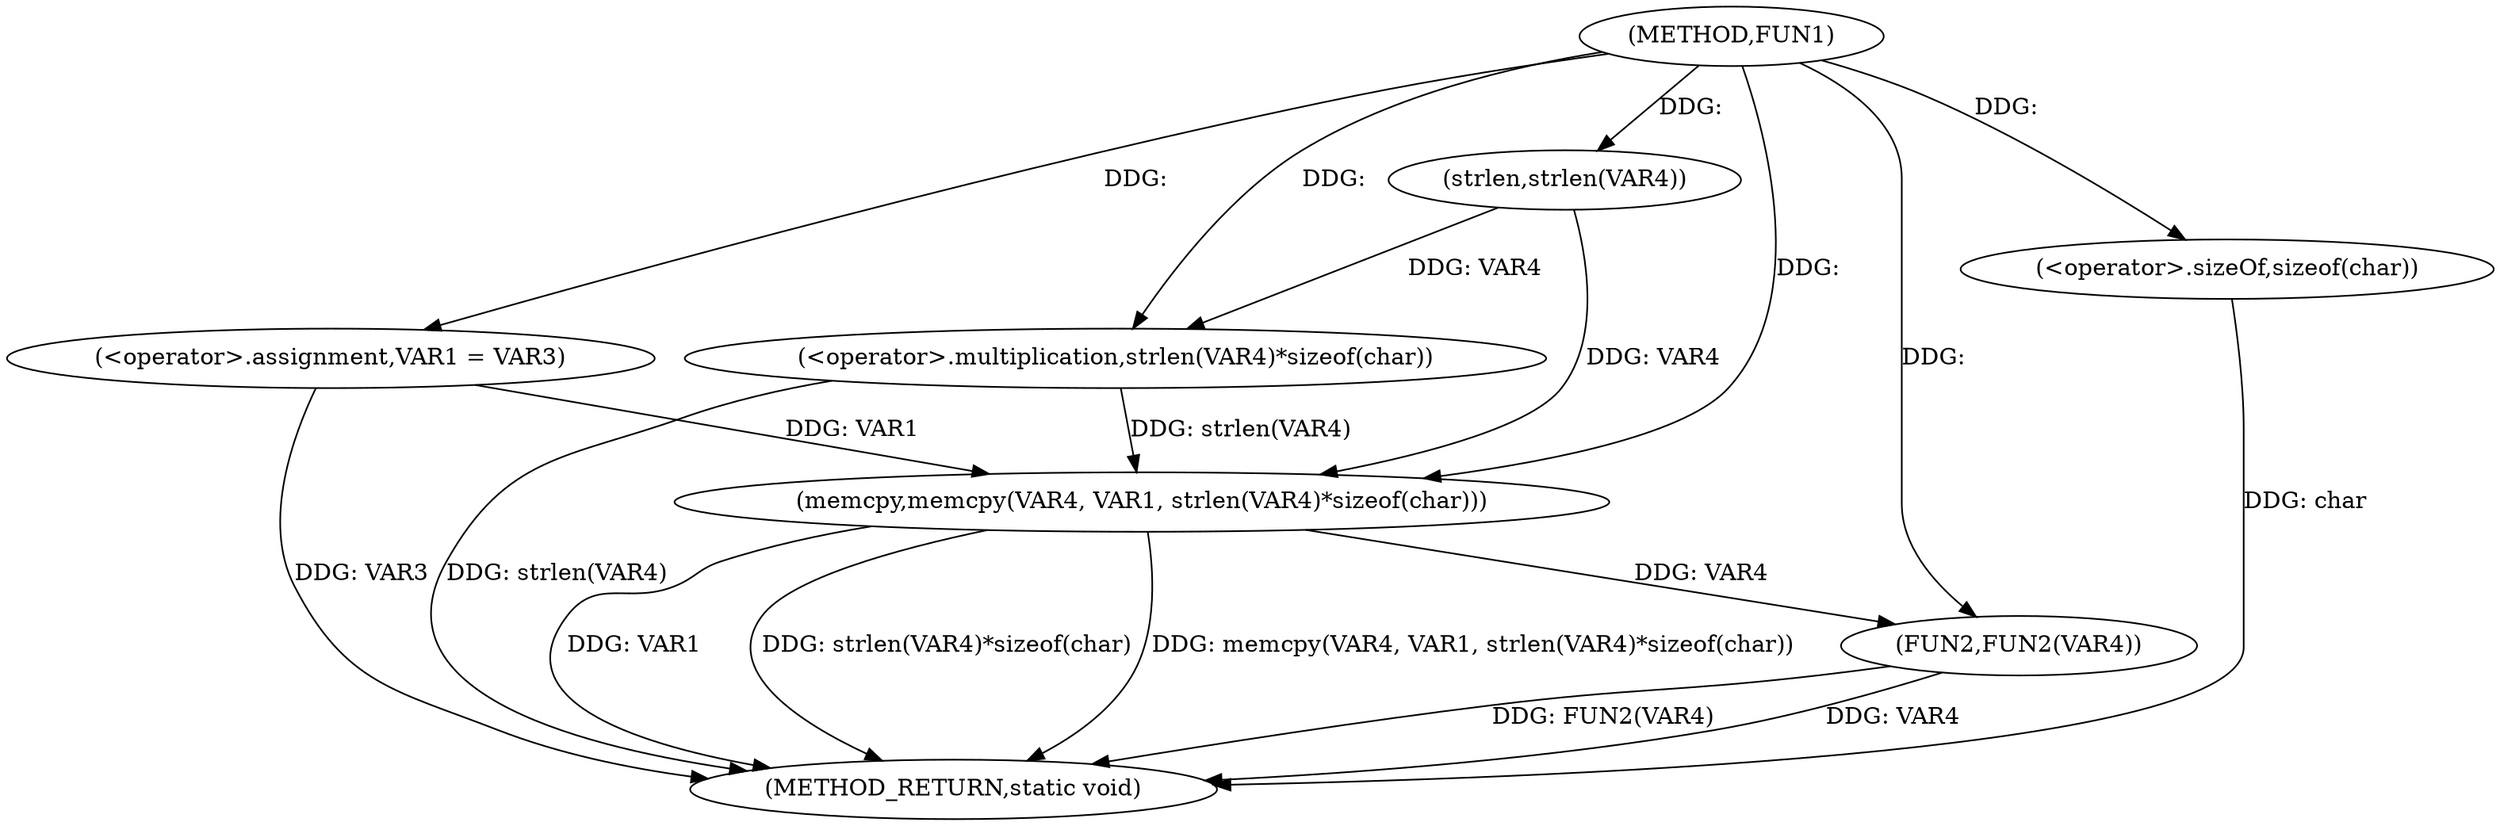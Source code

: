 digraph FUN1 {  
"1000100" [label = "(METHOD,FUN1)" ]
"1000120" [label = "(METHOD_RETURN,static void)" ]
"1000105" [label = "(<operator>.assignment,VAR1 = VAR3)" ]
"1000110" [label = "(memcpy,memcpy(VAR4, VAR1, strlen(VAR4)*sizeof(char)))" ]
"1000113" [label = "(<operator>.multiplication,strlen(VAR4)*sizeof(char))" ]
"1000114" [label = "(strlen,strlen(VAR4))" ]
"1000116" [label = "(<operator>.sizeOf,sizeof(char))" ]
"1000118" [label = "(FUN2,FUN2(VAR4))" ]
  "1000116" -> "1000120"  [ label = "DDG: char"] 
  "1000105" -> "1000120"  [ label = "DDG: VAR3"] 
  "1000113" -> "1000120"  [ label = "DDG: strlen(VAR4)"] 
  "1000118" -> "1000120"  [ label = "DDG: FUN2(VAR4)"] 
  "1000110" -> "1000120"  [ label = "DDG: VAR1"] 
  "1000118" -> "1000120"  [ label = "DDG: VAR4"] 
  "1000110" -> "1000120"  [ label = "DDG: strlen(VAR4)*sizeof(char)"] 
  "1000110" -> "1000120"  [ label = "DDG: memcpy(VAR4, VAR1, strlen(VAR4)*sizeof(char))"] 
  "1000100" -> "1000105"  [ label = "DDG: "] 
  "1000114" -> "1000110"  [ label = "DDG: VAR4"] 
  "1000100" -> "1000110"  [ label = "DDG: "] 
  "1000105" -> "1000110"  [ label = "DDG: VAR1"] 
  "1000113" -> "1000110"  [ label = "DDG: strlen(VAR4)"] 
  "1000114" -> "1000113"  [ label = "DDG: VAR4"] 
  "1000100" -> "1000114"  [ label = "DDG: "] 
  "1000100" -> "1000113"  [ label = "DDG: "] 
  "1000100" -> "1000116"  [ label = "DDG: "] 
  "1000110" -> "1000118"  [ label = "DDG: VAR4"] 
  "1000100" -> "1000118"  [ label = "DDG: "] 
}
